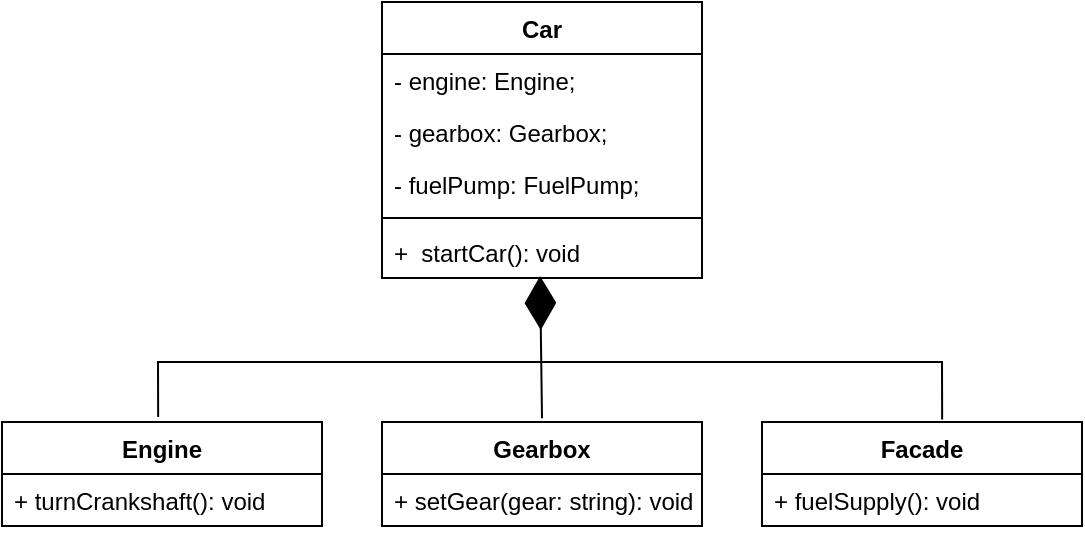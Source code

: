 <mxfile version="20.8.16" type="device"><diagram name="Page-1" id="KY69GH7PF-7IZM2q5loz"><mxGraphModel dx="1183" dy="600" grid="1" gridSize="10" guides="1" tooltips="1" connect="0" arrows="1" fold="1" page="1" pageScale="1" pageWidth="700" pageHeight="1000" math="0" shadow="0"><root><mxCell id="0"/><mxCell id="1" parent="0"/><mxCell id="H3zH-kOcSQTmJ640Yz3Q-1" value="Car" style="swimlane;fontStyle=1;align=center;verticalAlign=top;childLayout=stackLayout;horizontal=1;startSize=26;horizontalStack=0;resizeParent=1;resizeParentMax=0;resizeLast=0;collapsible=1;marginBottom=0;" vertex="1" parent="1"><mxGeometry x="270" y="40" width="160" height="138" as="geometry"/></mxCell><mxCell id="H3zH-kOcSQTmJ640Yz3Q-2" value="- engine: Engine;" style="text;strokeColor=none;fillColor=none;align=left;verticalAlign=top;spacingLeft=4;spacingRight=4;overflow=hidden;rotatable=0;points=[[0,0.5],[1,0.5]];portConstraint=eastwest;" vertex="1" parent="H3zH-kOcSQTmJ640Yz3Q-1"><mxGeometry y="26" width="160" height="26" as="geometry"/></mxCell><mxCell id="H3zH-kOcSQTmJ640Yz3Q-7" value="- gearbox: Gearbox;" style="text;strokeColor=none;fillColor=none;align=left;verticalAlign=top;spacingLeft=4;spacingRight=4;overflow=hidden;rotatable=0;points=[[0,0.5],[1,0.5]];portConstraint=eastwest;" vertex="1" parent="H3zH-kOcSQTmJ640Yz3Q-1"><mxGeometry y="52" width="160" height="26" as="geometry"/></mxCell><mxCell id="H3zH-kOcSQTmJ640Yz3Q-5" value="- fuelPump: FuelPump;" style="text;strokeColor=none;fillColor=none;align=left;verticalAlign=top;spacingLeft=4;spacingRight=4;overflow=hidden;rotatable=0;points=[[0,0.5],[1,0.5]];portConstraint=eastwest;" vertex="1" parent="H3zH-kOcSQTmJ640Yz3Q-1"><mxGeometry y="78" width="160" height="26" as="geometry"/></mxCell><mxCell id="H3zH-kOcSQTmJ640Yz3Q-3" value="" style="line;strokeWidth=1;fillColor=none;align=left;verticalAlign=middle;spacingTop=-1;spacingLeft=3;spacingRight=3;rotatable=0;labelPosition=right;points=[];portConstraint=eastwest;strokeColor=inherit;" vertex="1" parent="H3zH-kOcSQTmJ640Yz3Q-1"><mxGeometry y="104" width="160" height="8" as="geometry"/></mxCell><mxCell id="H3zH-kOcSQTmJ640Yz3Q-4" value="+  startCar(): void" style="text;strokeColor=none;fillColor=none;align=left;verticalAlign=top;spacingLeft=4;spacingRight=4;overflow=hidden;rotatable=0;points=[[0,0.5],[1,0.5]];portConstraint=eastwest;" vertex="1" parent="H3zH-kOcSQTmJ640Yz3Q-1"><mxGeometry y="112" width="160" height="26" as="geometry"/></mxCell><mxCell id="H3zH-kOcSQTmJ640Yz3Q-8" value="Gearbox" style="swimlane;fontStyle=1;align=center;verticalAlign=top;childLayout=stackLayout;horizontal=1;startSize=26;horizontalStack=0;resizeParent=1;resizeParentMax=0;resizeLast=0;collapsible=1;marginBottom=0;" vertex="1" parent="1"><mxGeometry x="270" y="250" width="160" height="52" as="geometry"/></mxCell><mxCell id="H3zH-kOcSQTmJ640Yz3Q-11" value="+ setGear(gear: string): void" style="text;strokeColor=none;fillColor=none;align=left;verticalAlign=top;spacingLeft=4;spacingRight=4;overflow=hidden;rotatable=0;points=[[0,0.5],[1,0.5]];portConstraint=eastwest;" vertex="1" parent="H3zH-kOcSQTmJ640Yz3Q-8"><mxGeometry y="26" width="160" height="26" as="geometry"/></mxCell><mxCell id="H3zH-kOcSQTmJ640Yz3Q-14" value="Engine" style="swimlane;fontStyle=1;align=center;verticalAlign=top;childLayout=stackLayout;horizontal=1;startSize=26;horizontalStack=0;resizeParent=1;resizeParentMax=0;resizeLast=0;collapsible=1;marginBottom=0;" vertex="1" parent="1"><mxGeometry x="80" y="250" width="160" height="52" as="geometry"/></mxCell><mxCell id="H3zH-kOcSQTmJ640Yz3Q-17" value="+ turnCrankshaft(): void" style="text;strokeColor=none;fillColor=none;align=left;verticalAlign=top;spacingLeft=4;spacingRight=4;overflow=hidden;rotatable=0;points=[[0,0.5],[1,0.5]];portConstraint=eastwest;" vertex="1" parent="H3zH-kOcSQTmJ640Yz3Q-14"><mxGeometry y="26" width="160" height="26" as="geometry"/></mxCell><mxCell id="H3zH-kOcSQTmJ640Yz3Q-18" value="Facade" style="swimlane;fontStyle=1;align=center;verticalAlign=top;childLayout=stackLayout;horizontal=1;startSize=26;horizontalStack=0;resizeParent=1;resizeParentMax=0;resizeLast=0;collapsible=1;marginBottom=0;" vertex="1" parent="1"><mxGeometry x="460" y="250" width="160" height="52" as="geometry"/></mxCell><mxCell id="H3zH-kOcSQTmJ640Yz3Q-21" value="+ fuelSupply(): void" style="text;strokeColor=none;fillColor=none;align=left;verticalAlign=top;spacingLeft=4;spacingRight=4;overflow=hidden;rotatable=0;points=[[0,0.5],[1,0.5]];portConstraint=eastwest;" vertex="1" parent="H3zH-kOcSQTmJ640Yz3Q-18"><mxGeometry y="26" width="160" height="26" as="geometry"/></mxCell><mxCell id="H3zH-kOcSQTmJ640Yz3Q-22" value="" style="endArrow=none;html=1;rounded=0;entryX=0.563;entryY=-0.023;entryDx=0;entryDy=0;entryPerimeter=0;exitX=0.488;exitY=-0.047;exitDx=0;exitDy=0;exitPerimeter=0;" edge="1" parent="1" source="H3zH-kOcSQTmJ640Yz3Q-14" target="H3zH-kOcSQTmJ640Yz3Q-18"><mxGeometry width="50" height="50" relative="1" as="geometry"><mxPoint x="160" y="220" as="sourcePoint"/><mxPoint x="570" y="220" as="targetPoint"/><Array as="points"><mxPoint x="158" y="220"/><mxPoint x="550" y="220"/></Array></mxGeometry></mxCell><mxCell id="H3zH-kOcSQTmJ640Yz3Q-24" value="" style="endArrow=diamondThin;endFill=1;endSize=24;html=1;rounded=0;entryX=0.494;entryY=0.962;entryDx=0;entryDy=0;entryPerimeter=0;exitX=0.5;exitY=-0.035;exitDx=0;exitDy=0;exitPerimeter=0;" edge="1" parent="1" source="H3zH-kOcSQTmJ640Yz3Q-8" target="H3zH-kOcSQTmJ640Yz3Q-4"><mxGeometry width="160" relative="1" as="geometry"><mxPoint x="270" y="210" as="sourcePoint"/><mxPoint x="430" y="210" as="targetPoint"/></mxGeometry></mxCell></root></mxGraphModel></diagram></mxfile>